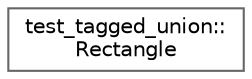 digraph "类继承关系图"
{
 // LATEX_PDF_SIZE
  bgcolor="transparent";
  edge [fontname=Helvetica,fontsize=10,labelfontname=Helvetica,labelfontsize=10];
  node [fontname=Helvetica,fontsize=10,shape=box,height=0.2,width=0.4];
  rankdir="LR";
  Node0 [id="Node000000",label="test_tagged_union::\lRectangle",height=0.2,width=0.4,color="grey40", fillcolor="white", style="filled",URL="$structtest__tagged__union_1_1_rectangle.html",tooltip=" "];
}
